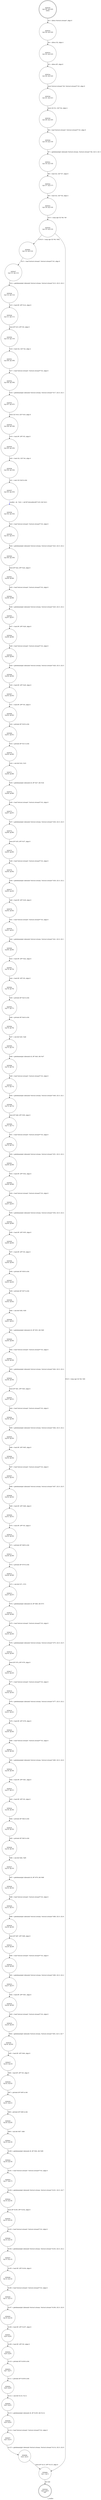 digraph s_realloc {
label="s_realloc"
55529 [label="N55529\n(rp:0, ep:0)\nexit", shape="doublecircle"]
55530 [label="N55530\n(rp:125, ep:125)\nentry", shape="doublecircle"]
55530 -> 55532 [label="%3 = alloca %struct.stream*, align 8"]
55532 [label="N55532\n(rp:124, ep:124)", shape="circle"]
55532 -> 55533 [label="%4 = alloca i32, align 4"]
55533 [label="N55533\n(rp:123, ep:123)", shape="circle"]
55533 -> 55534 [label="%5 = alloca i8*, align 8"]
55534 [label="N55534\n(rp:122, ep:122)", shape="circle"]
55534 -> 55536 [label="store %struct.stream* %0, %struct.stream** %3, align 8"]
55536 [label="N55536\n(rp:121, ep:121)", shape="circle"]
55536 -> 55539 [label="store i32 %1, i32* %4, align 4"]
55539 [label="N55539\n(rp:120, ep:120)", shape="circle"]
55539 -> 55540 [label="%6 = load %struct.stream*, %struct.stream** %3, align 8"]
55540 [label="N55540\n(rp:119, ep:119)", shape="circle"]
55540 -> 55541 [label="%7 = getelementptr inbounds %struct.stream, %struct.stream* %6, i32 0, i32 3"]
55541 [label="N55541\n(rp:118, ep:118)", shape="circle"]
55541 -> 55542 [label="%8 = load i32, i32* %7, align 8"]
55542 [label="N55542\n(rp:117, ep:117)", shape="circle"]
55542 -> 55543 [label="%9 = load i32, i32* %4, align 4"]
55543 [label="N55543\n(rp:116, ep:116)", shape="circle"]
55543 -> 55544 [label="%10 = icmp uge i32 %8, %9"]
55544 [label="N55544\n(rp:115, ep:115)", shape="circle"]
55544 -> 55662 [label="[!(%10 = icmp uge i32 %8, %9)]"]
55544 -> 55660 [label="[%10 = icmp uge i32 %8, %9]"]
55547 [label="N55547\n(rp:113, ep:113)", shape="circle"]
55547 -> 55548 [label="%14 = getelementptr inbounds %struct.stream, %struct.stream* %13, i32 0, i32 2"]
55548 [label="N55548\n(rp:112, ep:112)", shape="circle"]
55548 -> 55549 [label="%15 = load i8*, i8** %14, align 8"]
55549 [label="N55549\n(rp:111, ep:111)", shape="circle"]
55549 -> 55550 [label="store i8* %15, i8** %5, align 8"]
55550 [label="N55550\n(rp:110, ep:110)", shape="circle"]
55550 -> 55551 [label="%16 = load i32, i32* %4, align 4"]
55551 [label="N55551\n(rp:109, ep:109)", shape="circle"]
55551 -> 55552 [label="%17 = load %struct.stream*, %struct.stream** %3, align 8"]
55552 [label="N55552\n(rp:108, ep:108)", shape="circle"]
55552 -> 55553 [label="%18 = getelementptr inbounds %struct.stream, %struct.stream* %17, i32 0, i32 3"]
55553 [label="N55553\n(rp:107, ep:107)", shape="circle"]
55553 -> 55554 [label="store i32 %16, i32* %18, align 8"]
55554 [label="N55554\n(rp:106, ep:106)", shape="circle"]
55554 -> 55555 [label="%19 = load i8*, i8** %5, align 8"]
55555 [label="N55555\n(rp:105, ep:105)", shape="circle"]
55555 -> 55556 [label="%20 = load i32, i32* %4, align 4"]
55556 [label="N55556\n(rp:104, ep:104)", shape="circle"]
55556 -> 55557 [label="%21 = zext i32 %20 to i64"]
55557 [label="N55557\n(rp:103, ep:103)", shape="circle"]
55557 -> 55558 [label="xrealloc --@-- %22 = call i8* @xrealloc(i8* %19, i64 %21)", style="dashed", color="blue"]
55558 [label="N55558\n(rp:102, ep:102)", shape="circle"]
55558 -> 55559 [label="%23 = load %struct.stream*, %struct.stream** %3, align 8"]
55559 [label="N55559\n(rp:101, ep:101)", shape="circle"]
55559 -> 55560 [label="%24 = getelementptr inbounds %struct.stream, %struct.stream* %23, i32 0, i32 2"]
55560 [label="N55560\n(rp:100, ep:100)", shape="circle"]
55560 -> 55561 [label="store i8* %22, i8** %24, align 8"]
55561 [label="N55561\n(rp:99, ep:99)", shape="circle"]
55561 -> 55562 [label="%25 = load %struct.stream*, %struct.stream** %3, align 8"]
55562 [label="N55562\n(rp:98, ep:98)", shape="circle"]
55562 -> 55563 [label="%26 = getelementptr inbounds %struct.stream, %struct.stream* %25, i32 0, i32 2"]
55563 [label="N55563\n(rp:97, ep:97)", shape="circle"]
55563 -> 55564 [label="%27 = load i8*, i8** %26, align 8"]
55564 [label="N55564\n(rp:96, ep:96)", shape="circle"]
55564 -> 55565 [label="%28 = load %struct.stream*, %struct.stream** %3, align 8"]
55565 [label="N55565\n(rp:95, ep:95)", shape="circle"]
55565 -> 55566 [label="%29 = getelementptr inbounds %struct.stream, %struct.stream* %28, i32 0, i32 0"]
55566 [label="N55566\n(rp:94, ep:94)", shape="circle"]
55566 -> 55567 [label="%30 = load i8*, i8** %29, align 8"]
55567 [label="N55567\n(rp:93, ep:93)", shape="circle"]
55567 -> 55568 [label="%31 = load i8*, i8** %5, align 8"]
55568 [label="N55568\n(rp:92, ep:92)", shape="circle"]
55568 -> 55569 [label="%32 = ptrtoint i8* %30 to i64"]
55569 [label="N55569\n(rp:91, ep:91)", shape="circle"]
55569 -> 55570 [label="%33 = ptrtoint i8* %31 to i64"]
55570 [label="N55570\n(rp:90, ep:90)", shape="circle"]
55570 -> 55571 [label="%34 = sub i64 %32, %33"]
55571 [label="N55571\n(rp:89, ep:89)", shape="circle"]
55571 -> 55572 [label="%35 = getelementptr inbounds i8, i8* %27, i64 %34"]
55572 [label="N55572\n(rp:88, ep:88)", shape="circle"]
55572 -> 55573 [label="%36 = load %struct.stream*, %struct.stream** %3, align 8"]
55573 [label="N55573\n(rp:87, ep:87)", shape="circle"]
55573 -> 55574 [label="%37 = getelementptr inbounds %struct.stream, %struct.stream* %36, i32 0, i32 0"]
55574 [label="N55574\n(rp:86, ep:86)", shape="circle"]
55574 -> 55575 [label="store i8* %35, i8** %37, align 8"]
55575 [label="N55575\n(rp:85, ep:85)", shape="circle"]
55575 -> 55576 [label="%38 = load %struct.stream*, %struct.stream** %3, align 8"]
55576 [label="N55576\n(rp:84, ep:84)", shape="circle"]
55576 -> 55577 [label="%39 = getelementptr inbounds %struct.stream, %struct.stream* %38, i32 0, i32 2"]
55577 [label="N55577\n(rp:83, ep:83)", shape="circle"]
55577 -> 55578 [label="%40 = load i8*, i8** %39, align 8"]
55578 [label="N55578\n(rp:82, ep:82)", shape="circle"]
55578 -> 55579 [label="%41 = load %struct.stream*, %struct.stream** %3, align 8"]
55579 [label="N55579\n(rp:81, ep:81)", shape="circle"]
55579 -> 55580 [label="%42 = getelementptr inbounds %struct.stream, %struct.stream* %41, i32 0, i32 1"]
55580 [label="N55580\n(rp:80, ep:80)", shape="circle"]
55580 -> 55581 [label="%43 = load i8*, i8** %42, align 8"]
55581 [label="N55581\n(rp:79, ep:79)", shape="circle"]
55581 -> 55582 [label="%44 = load i8*, i8** %5, align 8"]
55582 [label="N55582\n(rp:78, ep:78)", shape="circle"]
55582 -> 55583 [label="%45 = ptrtoint i8* %43 to i64"]
55583 [label="N55583\n(rp:77, ep:77)", shape="circle"]
55583 -> 55584 [label="%46 = ptrtoint i8* %44 to i64"]
55584 [label="N55584\n(rp:76, ep:76)", shape="circle"]
55584 -> 55585 [label="%47 = sub i64 %45, %46"]
55585 [label="N55585\n(rp:75, ep:75)", shape="circle"]
55585 -> 55586 [label="%48 = getelementptr inbounds i8, i8* %40, i64 %47"]
55586 [label="N55586\n(rp:74, ep:74)", shape="circle"]
55586 -> 55587 [label="%49 = load %struct.stream*, %struct.stream** %3, align 8"]
55587 [label="N55587\n(rp:73, ep:73)", shape="circle"]
55587 -> 55588 [label="%50 = getelementptr inbounds %struct.stream, %struct.stream* %49, i32 0, i32 1"]
55588 [label="N55588\n(rp:72, ep:72)", shape="circle"]
55588 -> 55589 [label="store i8* %48, i8** %50, align 8"]
55589 [label="N55589\n(rp:71, ep:71)", shape="circle"]
55589 -> 55590 [label="%51 = load %struct.stream*, %struct.stream** %3, align 8"]
55590 [label="N55590\n(rp:70, ep:70)", shape="circle"]
55590 -> 55591 [label="%52 = getelementptr inbounds %struct.stream, %struct.stream* %51, i32 0, i32 2"]
55591 [label="N55591\n(rp:69, ep:69)", shape="circle"]
55591 -> 55592 [label="%53 = load i8*, i8** %52, align 8"]
55592 [label="N55592\n(rp:68, ep:68)", shape="circle"]
55592 -> 55593 [label="%54 = load %struct.stream*, %struct.stream** %3, align 8"]
55593 [label="N55593\n(rp:67, ep:67)", shape="circle"]
55593 -> 55594 [label="%55 = getelementptr inbounds %struct.stream, %struct.stream* %54, i32 0, i32 4"]
55594 [label="N55594\n(rp:66, ep:66)", shape="circle"]
55594 -> 55595 [label="%56 = load i8*, i8** %55, align 8"]
55595 [label="N55595\n(rp:65, ep:65)", shape="circle"]
55595 -> 55596 [label="%57 = load i8*, i8** %5, align 8"]
55596 [label="N55596\n(rp:64, ep:64)", shape="circle"]
55596 -> 55597 [label="%58 = ptrtoint i8* %56 to i64"]
55597 [label="N55597\n(rp:63, ep:63)", shape="circle"]
55597 -> 55598 [label="%59 = ptrtoint i8* %57 to i64"]
55598 [label="N55598\n(rp:62, ep:62)", shape="circle"]
55598 -> 55599 [label="%60 = sub i64 %58, %59"]
55599 [label="N55599\n(rp:61, ep:61)", shape="circle"]
55599 -> 55600 [label="%61 = getelementptr inbounds i8, i8* %53, i64 %60"]
55600 [label="N55600\n(rp:60, ep:60)", shape="circle"]
55600 -> 55601 [label="%62 = load %struct.stream*, %struct.stream** %3, align 8"]
55601 [label="N55601\n(rp:59, ep:59)", shape="circle"]
55601 -> 55602 [label="%63 = getelementptr inbounds %struct.stream, %struct.stream* %62, i32 0, i32 4"]
55602 [label="N55602\n(rp:58, ep:58)", shape="circle"]
55602 -> 55603 [label="store i8* %61, i8** %63, align 8"]
55603 [label="N55603\n(rp:57, ep:57)", shape="circle"]
55603 -> 55604 [label="%64 = load %struct.stream*, %struct.stream** %3, align 8"]
55604 [label="N55604\n(rp:56, ep:56)", shape="circle"]
55604 -> 55605 [label="%65 = getelementptr inbounds %struct.stream, %struct.stream* %64, i32 0, i32 2"]
55605 [label="N55605\n(rp:55, ep:55)", shape="circle"]
55605 -> 55606 [label="%66 = load i8*, i8** %65, align 8"]
55606 [label="N55606\n(rp:54, ep:54)", shape="circle"]
55606 -> 55607 [label="%67 = load %struct.stream*, %struct.stream** %3, align 8"]
55607 [label="N55607\n(rp:53, ep:53)", shape="circle"]
55607 -> 55608 [label="%68 = getelementptr inbounds %struct.stream, %struct.stream* %67, i32 0, i32 5"]
55608 [label="N55608\n(rp:52, ep:52)", shape="circle"]
55608 -> 55609 [label="%69 = load i8*, i8** %68, align 8"]
55609 [label="N55609\n(rp:51, ep:51)", shape="circle"]
55609 -> 55610 [label="%70 = load i8*, i8** %5, align 8"]
55610 [label="N55610\n(rp:50, ep:50)", shape="circle"]
55610 -> 55611 [label="%71 = ptrtoint i8* %69 to i64"]
55611 [label="N55611\n(rp:49, ep:49)", shape="circle"]
55611 -> 55612 [label="%72 = ptrtoint i8* %70 to i64"]
55612 [label="N55612\n(rp:48, ep:48)", shape="circle"]
55612 -> 55613 [label="%73 = sub i64 %71, %72"]
55613 [label="N55613\n(rp:47, ep:47)", shape="circle"]
55613 -> 55614 [label="%74 = getelementptr inbounds i8, i8* %66, i64 %73"]
55614 [label="N55614\n(rp:46, ep:46)", shape="circle"]
55614 -> 55615 [label="%75 = load %struct.stream*, %struct.stream** %3, align 8"]
55615 [label="N55615\n(rp:45, ep:45)", shape="circle"]
55615 -> 55616 [label="%76 = getelementptr inbounds %struct.stream, %struct.stream* %75, i32 0, i32 5"]
55616 [label="N55616\n(rp:44, ep:44)", shape="circle"]
55616 -> 55617 [label="store i8* %74, i8** %76, align 8"]
55617 [label="N55617\n(rp:43, ep:43)", shape="circle"]
55617 -> 55618 [label="%77 = load %struct.stream*, %struct.stream** %3, align 8"]
55618 [label="N55618\n(rp:42, ep:42)", shape="circle"]
55618 -> 55619 [label="%78 = getelementptr inbounds %struct.stream, %struct.stream* %77, i32 0, i32 2"]
55619 [label="N55619\n(rp:41, ep:41)", shape="circle"]
55619 -> 55620 [label="%79 = load i8*, i8** %78, align 8"]
55620 [label="N55620\n(rp:40, ep:40)", shape="circle"]
55620 -> 55621 [label="%80 = load %struct.stream*, %struct.stream** %3, align 8"]
55621 [label="N55621\n(rp:39, ep:39)", shape="circle"]
55621 -> 55622 [label="%81 = getelementptr inbounds %struct.stream, %struct.stream* %80, i32 0, i32 6"]
55622 [label="N55622\n(rp:38, ep:38)", shape="circle"]
55622 -> 55623 [label="%82 = load i8*, i8** %81, align 8"]
55623 [label="N55623\n(rp:37, ep:37)", shape="circle"]
55623 -> 55624 [label="%83 = load i8*, i8** %5, align 8"]
55624 [label="N55624\n(rp:36, ep:36)", shape="circle"]
55624 -> 55625 [label="%84 = ptrtoint i8* %82 to i64"]
55625 [label="N55625\n(rp:35, ep:35)", shape="circle"]
55625 -> 55626 [label="%85 = ptrtoint i8* %83 to i64"]
55626 [label="N55626\n(rp:34, ep:34)", shape="circle"]
55626 -> 55627 [label="%86 = sub i64 %84, %85"]
55627 [label="N55627\n(rp:33, ep:33)", shape="circle"]
55627 -> 55628 [label="%87 = getelementptr inbounds i8, i8* %79, i64 %86"]
55628 [label="N55628\n(rp:32, ep:32)", shape="circle"]
55628 -> 55629 [label="%88 = load %struct.stream*, %struct.stream** %3, align 8"]
55629 [label="N55629\n(rp:31, ep:31)", shape="circle"]
55629 -> 55630 [label="%89 = getelementptr inbounds %struct.stream, %struct.stream* %88, i32 0, i32 6"]
55630 [label="N55630\n(rp:30, ep:30)", shape="circle"]
55630 -> 55631 [label="store i8* %87, i8** %89, align 8"]
55631 [label="N55631\n(rp:29, ep:29)", shape="circle"]
55631 -> 55632 [label="%90 = load %struct.stream*, %struct.stream** %3, align 8"]
55632 [label="N55632\n(rp:28, ep:28)", shape="circle"]
55632 -> 55633 [label="%91 = getelementptr inbounds %struct.stream, %struct.stream* %90, i32 0, i32 2"]
55633 [label="N55633\n(rp:27, ep:27)", shape="circle"]
55633 -> 55634 [label="%92 = load i8*, i8** %91, align 8"]
55634 [label="N55634\n(rp:26, ep:26)", shape="circle"]
55634 -> 55635 [label="%93 = load %struct.stream*, %struct.stream** %3, align 8"]
55635 [label="N55635\n(rp:25, ep:25)", shape="circle"]
55635 -> 55636 [label="%94 = getelementptr inbounds %struct.stream, %struct.stream* %93, i32 0, i32 7"]
55636 [label="N55636\n(rp:24, ep:24)", shape="circle"]
55636 -> 55637 [label="%95 = load i8*, i8** %94, align 8"]
55637 [label="N55637\n(rp:23, ep:23)", shape="circle"]
55637 -> 55638 [label="%96 = load i8*, i8** %5, align 8"]
55638 [label="N55638\n(rp:22, ep:22)", shape="circle"]
55638 -> 55639 [label="%97 = ptrtoint i8* %95 to i64"]
55639 [label="N55639\n(rp:21, ep:21)", shape="circle"]
55639 -> 55640 [label="%98 = ptrtoint i8* %96 to i64"]
55640 [label="N55640\n(rp:20, ep:20)", shape="circle"]
55640 -> 55641 [label="%99 = sub i64 %97, %98"]
55641 [label="N55641\n(rp:19, ep:19)", shape="circle"]
55641 -> 55642 [label="%100 = getelementptr inbounds i8, i8* %92, i64 %99"]
55642 [label="N55642\n(rp:18, ep:18)", shape="circle"]
55642 -> 55643 [label="%101 = load %struct.stream*, %struct.stream** %3, align 8"]
55643 [label="N55643\n(rp:17, ep:17)", shape="circle"]
55643 -> 55644 [label="%102 = getelementptr inbounds %struct.stream, %struct.stream* %101, i32 0, i32 7"]
55644 [label="N55644\n(rp:16, ep:16)", shape="circle"]
55644 -> 55645 [label="store i8* %100, i8** %102, align 8"]
55645 [label="N55645\n(rp:15, ep:15)", shape="circle"]
55645 -> 55646 [label="%103 = load %struct.stream*, %struct.stream** %3, align 8"]
55646 [label="N55646\n(rp:14, ep:14)", shape="circle"]
55646 -> 55647 [label="%104 = getelementptr inbounds %struct.stream, %struct.stream* %103, i32 0, i32 2"]
55647 [label="N55647\n(rp:13, ep:13)", shape="circle"]
55647 -> 55648 [label="%105 = load i8*, i8** %104, align 8"]
55648 [label="N55648\n(rp:12, ep:12)", shape="circle"]
55648 -> 55649 [label="%106 = load %struct.stream*, %struct.stream** %3, align 8"]
55649 [label="N55649\n(rp:11, ep:11)", shape="circle"]
55649 -> 55650 [label="%107 = getelementptr inbounds %struct.stream, %struct.stream* %106, i32 0, i32 8"]
55650 [label="N55650\n(rp:10, ep:10)", shape="circle"]
55650 -> 55651 [label="%108 = load i8*, i8** %107, align 8"]
55651 [label="N55651\n(rp:9, ep:9)", shape="circle"]
55651 -> 55652 [label="%109 = load i8*, i8** %5, align 8"]
55652 [label="N55652\n(rp:8, ep:8)", shape="circle"]
55652 -> 55653 [label="%110 = ptrtoint i8* %108 to i64"]
55653 [label="N55653\n(rp:7, ep:7)", shape="circle"]
55653 -> 55654 [label="%111 = ptrtoint i8* %109 to i64"]
55654 [label="N55654\n(rp:6, ep:6)", shape="circle"]
55654 -> 55655 [label="%112 = sub i64 %110, %111"]
55655 [label="N55655\n(rp:5, ep:5)", shape="circle"]
55655 -> 55656 [label="%113 = getelementptr inbounds i8, i8* %105, i64 %112"]
55656 [label="N55656\n(rp:4, ep:4)", shape="circle"]
55656 -> 55657 [label="%114 = load %struct.stream*, %struct.stream** %3, align 8"]
55657 [label="N55657\n(rp:3, ep:3)", shape="circle"]
55657 -> 55658 [label="%115 = getelementptr inbounds %struct.stream, %struct.stream* %114, i32 0, i32 8"]
55658 [label="N55658\n(rp:2, ep:2)", shape="circle"]
55658 -> 55660 [label="store i8* %113, i8** %115, align 8"]
55660 [label="N55660\n(rp:1, ep:1)", shape="circle"]
55660 -> 55529 [label="ret void"]
55662 [label="N55662\n(rp:114, ep:114)", shape="circle"]
55662 -> 55547 [label="%13 = load %struct.stream*, %struct.stream** %3, align 8"]
}
